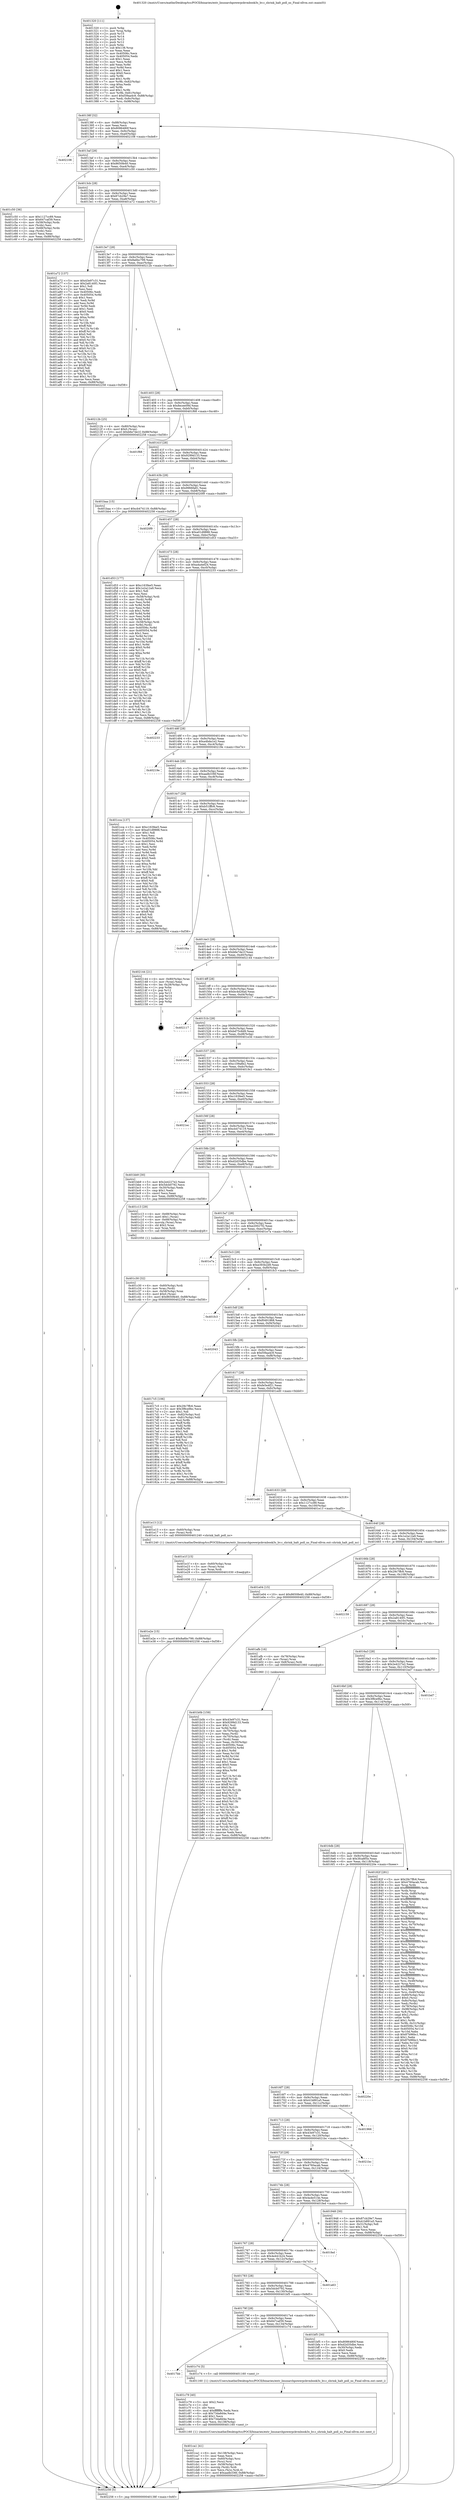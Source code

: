digraph "0x401320" {
  label = "0x401320 (/mnt/c/Users/mathe/Desktop/tcc/POCII/binaries/extr_linuxarchpowerpckvmbook3s_hv.c_shrink_halt_poll_ns_Final-ollvm.out::main(0))"
  labelloc = "t"
  node[shape=record]

  Entry [label="",width=0.3,height=0.3,shape=circle,fillcolor=black,style=filled]
  "0x40138f" [label="{
     0x40138f [32]\l
     | [instrs]\l
     &nbsp;&nbsp;0x40138f \<+6\>: mov -0x88(%rbp),%eax\l
     &nbsp;&nbsp;0x401395 \<+2\>: mov %eax,%ecx\l
     &nbsp;&nbsp;0x401397 \<+6\>: sub $0x8086480f,%ecx\l
     &nbsp;&nbsp;0x40139d \<+6\>: mov %eax,-0x9c(%rbp)\l
     &nbsp;&nbsp;0x4013a3 \<+6\>: mov %ecx,-0xa0(%rbp)\l
     &nbsp;&nbsp;0x4013a9 \<+6\>: je 0000000000402108 \<main+0xde8\>\l
  }"]
  "0x402108" [label="{
     0x402108\l
  }", style=dashed]
  "0x4013af" [label="{
     0x4013af [28]\l
     | [instrs]\l
     &nbsp;&nbsp;0x4013af \<+5\>: jmp 00000000004013b4 \<main+0x94\>\l
     &nbsp;&nbsp;0x4013b4 \<+6\>: mov -0x9c(%rbp),%eax\l
     &nbsp;&nbsp;0x4013ba \<+5\>: sub $0x8650fe40,%eax\l
     &nbsp;&nbsp;0x4013bf \<+6\>: mov %eax,-0xa4(%rbp)\l
     &nbsp;&nbsp;0x4013c5 \<+6\>: je 0000000000401c50 \<main+0x930\>\l
  }"]
  Exit [label="",width=0.3,height=0.3,shape=circle,fillcolor=black,style=filled,peripheries=2]
  "0x401c50" [label="{
     0x401c50 [36]\l
     | [instrs]\l
     &nbsp;&nbsp;0x401c50 \<+5\>: mov $0x1127cc89,%eax\l
     &nbsp;&nbsp;0x401c55 \<+5\>: mov $0x647caf39,%ecx\l
     &nbsp;&nbsp;0x401c5a \<+4\>: mov -0x58(%rbp),%rdx\l
     &nbsp;&nbsp;0x401c5e \<+2\>: mov (%rdx),%esi\l
     &nbsp;&nbsp;0x401c60 \<+4\>: mov -0x68(%rbp),%rdx\l
     &nbsp;&nbsp;0x401c64 \<+2\>: cmp (%rdx),%esi\l
     &nbsp;&nbsp;0x401c66 \<+3\>: cmovl %ecx,%eax\l
     &nbsp;&nbsp;0x401c69 \<+6\>: mov %eax,-0x88(%rbp)\l
     &nbsp;&nbsp;0x401c6f \<+5\>: jmp 0000000000402258 \<main+0xf38\>\l
  }"]
  "0x4013cb" [label="{
     0x4013cb [28]\l
     | [instrs]\l
     &nbsp;&nbsp;0x4013cb \<+5\>: jmp 00000000004013d0 \<main+0xb0\>\l
     &nbsp;&nbsp;0x4013d0 \<+6\>: mov -0x9c(%rbp),%eax\l
     &nbsp;&nbsp;0x4013d6 \<+5\>: sub $0x87cb29e7,%eax\l
     &nbsp;&nbsp;0x4013db \<+6\>: mov %eax,-0xa8(%rbp)\l
     &nbsp;&nbsp;0x4013e1 \<+6\>: je 0000000000401a72 \<main+0x752\>\l
  }"]
  "0x401e2e" [label="{
     0x401e2e [15]\l
     | [instrs]\l
     &nbsp;&nbsp;0x401e2e \<+10\>: movl $0x8a6bc799,-0x88(%rbp)\l
     &nbsp;&nbsp;0x401e38 \<+5\>: jmp 0000000000402258 \<main+0xf38\>\l
  }"]
  "0x401a72" [label="{
     0x401a72 [137]\l
     | [instrs]\l
     &nbsp;&nbsp;0x401a72 \<+5\>: mov $0x43e97c31,%eax\l
     &nbsp;&nbsp;0x401a77 \<+5\>: mov $0x2a8140f1,%ecx\l
     &nbsp;&nbsp;0x401a7c \<+2\>: mov $0x1,%dl\l
     &nbsp;&nbsp;0x401a7e \<+2\>: xor %esi,%esi\l
     &nbsp;&nbsp;0x401a80 \<+7\>: mov 0x40506c,%edi\l
     &nbsp;&nbsp;0x401a87 \<+8\>: mov 0x405054,%r8d\l
     &nbsp;&nbsp;0x401a8f \<+3\>: sub $0x1,%esi\l
     &nbsp;&nbsp;0x401a92 \<+3\>: mov %edi,%r9d\l
     &nbsp;&nbsp;0x401a95 \<+3\>: add %esi,%r9d\l
     &nbsp;&nbsp;0x401a98 \<+4\>: imul %r9d,%edi\l
     &nbsp;&nbsp;0x401a9c \<+3\>: and $0x1,%edi\l
     &nbsp;&nbsp;0x401a9f \<+3\>: cmp $0x0,%edi\l
     &nbsp;&nbsp;0x401aa2 \<+4\>: sete %r10b\l
     &nbsp;&nbsp;0x401aa6 \<+4\>: cmp $0xa,%r8d\l
     &nbsp;&nbsp;0x401aaa \<+4\>: setl %r11b\l
     &nbsp;&nbsp;0x401aae \<+3\>: mov %r10b,%bl\l
     &nbsp;&nbsp;0x401ab1 \<+3\>: xor $0xff,%bl\l
     &nbsp;&nbsp;0x401ab4 \<+3\>: mov %r11b,%r14b\l
     &nbsp;&nbsp;0x401ab7 \<+4\>: xor $0xff,%r14b\l
     &nbsp;&nbsp;0x401abb \<+3\>: xor $0x0,%dl\l
     &nbsp;&nbsp;0x401abe \<+3\>: mov %bl,%r15b\l
     &nbsp;&nbsp;0x401ac1 \<+4\>: and $0x0,%r15b\l
     &nbsp;&nbsp;0x401ac5 \<+3\>: and %dl,%r10b\l
     &nbsp;&nbsp;0x401ac8 \<+3\>: mov %r14b,%r12b\l
     &nbsp;&nbsp;0x401acb \<+4\>: and $0x0,%r12b\l
     &nbsp;&nbsp;0x401acf \<+3\>: and %dl,%r11b\l
     &nbsp;&nbsp;0x401ad2 \<+3\>: or %r10b,%r15b\l
     &nbsp;&nbsp;0x401ad5 \<+3\>: or %r11b,%r12b\l
     &nbsp;&nbsp;0x401ad8 \<+3\>: xor %r12b,%r15b\l
     &nbsp;&nbsp;0x401adb \<+3\>: or %r14b,%bl\l
     &nbsp;&nbsp;0x401ade \<+3\>: xor $0xff,%bl\l
     &nbsp;&nbsp;0x401ae1 \<+3\>: or $0x0,%dl\l
     &nbsp;&nbsp;0x401ae4 \<+2\>: and %dl,%bl\l
     &nbsp;&nbsp;0x401ae6 \<+3\>: or %bl,%r15b\l
     &nbsp;&nbsp;0x401ae9 \<+4\>: test $0x1,%r15b\l
     &nbsp;&nbsp;0x401aed \<+3\>: cmovne %ecx,%eax\l
     &nbsp;&nbsp;0x401af0 \<+6\>: mov %eax,-0x88(%rbp)\l
     &nbsp;&nbsp;0x401af6 \<+5\>: jmp 0000000000402258 \<main+0xf38\>\l
  }"]
  "0x4013e7" [label="{
     0x4013e7 [28]\l
     | [instrs]\l
     &nbsp;&nbsp;0x4013e7 \<+5\>: jmp 00000000004013ec \<main+0xcc\>\l
     &nbsp;&nbsp;0x4013ec \<+6\>: mov -0x9c(%rbp),%eax\l
     &nbsp;&nbsp;0x4013f2 \<+5\>: sub $0x8a6bc799,%eax\l
     &nbsp;&nbsp;0x4013f7 \<+6\>: mov %eax,-0xac(%rbp)\l
     &nbsp;&nbsp;0x4013fd \<+6\>: je 000000000040212b \<main+0xe0b\>\l
  }"]
  "0x401e1f" [label="{
     0x401e1f [15]\l
     | [instrs]\l
     &nbsp;&nbsp;0x401e1f \<+4\>: mov -0x60(%rbp),%rax\l
     &nbsp;&nbsp;0x401e23 \<+3\>: mov (%rax),%rax\l
     &nbsp;&nbsp;0x401e26 \<+3\>: mov %rax,%rdi\l
     &nbsp;&nbsp;0x401e29 \<+5\>: call 0000000000401030 \<free@plt\>\l
     | [calls]\l
     &nbsp;&nbsp;0x401030 \{1\} (unknown)\l
  }"]
  "0x40212b" [label="{
     0x40212b [25]\l
     | [instrs]\l
     &nbsp;&nbsp;0x40212b \<+4\>: mov -0x80(%rbp),%rax\l
     &nbsp;&nbsp;0x40212f \<+6\>: movl $0x0,(%rax)\l
     &nbsp;&nbsp;0x402135 \<+10\>: movl $0xb6e7de1f,-0x88(%rbp)\l
     &nbsp;&nbsp;0x40213f \<+5\>: jmp 0000000000402258 \<main+0xf38\>\l
  }"]
  "0x401403" [label="{
     0x401403 [28]\l
     | [instrs]\l
     &nbsp;&nbsp;0x401403 \<+5\>: jmp 0000000000401408 \<main+0xe8\>\l
     &nbsp;&nbsp;0x401408 \<+6\>: mov -0x9c(%rbp),%eax\l
     &nbsp;&nbsp;0x40140e \<+5\>: sub $0x8ecee09d,%eax\l
     &nbsp;&nbsp;0x401413 \<+6\>: mov %eax,-0xb0(%rbp)\l
     &nbsp;&nbsp;0x401419 \<+6\>: je 0000000000401f68 \<main+0xc48\>\l
  }"]
  "0x401ca1" [label="{
     0x401ca1 [41]\l
     | [instrs]\l
     &nbsp;&nbsp;0x401ca1 \<+6\>: mov -0x138(%rbp),%ecx\l
     &nbsp;&nbsp;0x401ca7 \<+3\>: imul %eax,%ecx\l
     &nbsp;&nbsp;0x401caa \<+4\>: mov -0x60(%rbp),%rsi\l
     &nbsp;&nbsp;0x401cae \<+3\>: mov (%rsi),%rsi\l
     &nbsp;&nbsp;0x401cb1 \<+4\>: mov -0x58(%rbp),%rdi\l
     &nbsp;&nbsp;0x401cb5 \<+3\>: movslq (%rdi),%rdi\l
     &nbsp;&nbsp;0x401cb8 \<+3\>: mov %ecx,(%rsi,%rdi,4)\l
     &nbsp;&nbsp;0x401cbb \<+10\>: movl $0xaadb336f,-0x88(%rbp)\l
     &nbsp;&nbsp;0x401cc5 \<+5\>: jmp 0000000000402258 \<main+0xf38\>\l
  }"]
  "0x401f68" [label="{
     0x401f68\l
  }", style=dashed]
  "0x40141f" [label="{
     0x40141f [28]\l
     | [instrs]\l
     &nbsp;&nbsp;0x40141f \<+5\>: jmp 0000000000401424 \<main+0x104\>\l
     &nbsp;&nbsp;0x401424 \<+6\>: mov -0x9c(%rbp),%eax\l
     &nbsp;&nbsp;0x40142a \<+5\>: sub $0x9299d133,%eax\l
     &nbsp;&nbsp;0x40142f \<+6\>: mov %eax,-0xb4(%rbp)\l
     &nbsp;&nbsp;0x401435 \<+6\>: je 0000000000401baa \<main+0x88a\>\l
  }"]
  "0x401c79" [label="{
     0x401c79 [40]\l
     | [instrs]\l
     &nbsp;&nbsp;0x401c79 \<+5\>: mov $0x2,%ecx\l
     &nbsp;&nbsp;0x401c7e \<+1\>: cltd\l
     &nbsp;&nbsp;0x401c7f \<+2\>: idiv %ecx\l
     &nbsp;&nbsp;0x401c81 \<+6\>: imul $0xfffffffe,%edx,%ecx\l
     &nbsp;&nbsp;0x401c87 \<+6\>: sub $0x73da8d4e,%ecx\l
     &nbsp;&nbsp;0x401c8d \<+3\>: add $0x1,%ecx\l
     &nbsp;&nbsp;0x401c90 \<+6\>: add $0x73da8d4e,%ecx\l
     &nbsp;&nbsp;0x401c96 \<+6\>: mov %ecx,-0x138(%rbp)\l
     &nbsp;&nbsp;0x401c9c \<+5\>: call 0000000000401160 \<next_i\>\l
     | [calls]\l
     &nbsp;&nbsp;0x401160 \{1\} (/mnt/c/Users/mathe/Desktop/tcc/POCII/binaries/extr_linuxarchpowerpckvmbook3s_hv.c_shrink_halt_poll_ns_Final-ollvm.out::next_i)\l
  }"]
  "0x401baa" [label="{
     0x401baa [15]\l
     | [instrs]\l
     &nbsp;&nbsp;0x401baa \<+10\>: movl $0xcb474119,-0x88(%rbp)\l
     &nbsp;&nbsp;0x401bb4 \<+5\>: jmp 0000000000402258 \<main+0xf38\>\l
  }"]
  "0x40143b" [label="{
     0x40143b [28]\l
     | [instrs]\l
     &nbsp;&nbsp;0x40143b \<+5\>: jmp 0000000000401440 \<main+0x120\>\l
     &nbsp;&nbsp;0x401440 \<+6\>: mov -0x9c(%rbp),%eax\l
     &nbsp;&nbsp;0x401446 \<+5\>: sub $0x9966fa81,%eax\l
     &nbsp;&nbsp;0x40144b \<+6\>: mov %eax,-0xb8(%rbp)\l
     &nbsp;&nbsp;0x401451 \<+6\>: je 00000000004020f9 \<main+0xdd9\>\l
  }"]
  "0x4017bb" [label="{
     0x4017bb\l
  }", style=dashed]
  "0x4020f9" [label="{
     0x4020f9\l
  }", style=dashed]
  "0x401457" [label="{
     0x401457 [28]\l
     | [instrs]\l
     &nbsp;&nbsp;0x401457 \<+5\>: jmp 000000000040145c \<main+0x13c\>\l
     &nbsp;&nbsp;0x40145c \<+6\>: mov -0x9c(%rbp),%eax\l
     &nbsp;&nbsp;0x401462 \<+5\>: sub $0xa01d9888,%eax\l
     &nbsp;&nbsp;0x401467 \<+6\>: mov %eax,-0xbc(%rbp)\l
     &nbsp;&nbsp;0x40146d \<+6\>: je 0000000000401d53 \<main+0xa33\>\l
  }"]
  "0x401c74" [label="{
     0x401c74 [5]\l
     | [instrs]\l
     &nbsp;&nbsp;0x401c74 \<+5\>: call 0000000000401160 \<next_i\>\l
     | [calls]\l
     &nbsp;&nbsp;0x401160 \{1\} (/mnt/c/Users/mathe/Desktop/tcc/POCII/binaries/extr_linuxarchpowerpckvmbook3s_hv.c_shrink_halt_poll_ns_Final-ollvm.out::next_i)\l
  }"]
  "0x401d53" [label="{
     0x401d53 [177]\l
     | [instrs]\l
     &nbsp;&nbsp;0x401d53 \<+5\>: mov $0xc163fee5,%eax\l
     &nbsp;&nbsp;0x401d58 \<+5\>: mov $0x1e2a12a9,%ecx\l
     &nbsp;&nbsp;0x401d5d \<+2\>: mov $0x1,%dl\l
     &nbsp;&nbsp;0x401d5f \<+2\>: xor %esi,%esi\l
     &nbsp;&nbsp;0x401d61 \<+4\>: mov -0x58(%rbp),%rdi\l
     &nbsp;&nbsp;0x401d65 \<+3\>: mov (%rdi),%r8d\l
     &nbsp;&nbsp;0x401d68 \<+3\>: mov %esi,%r9d\l
     &nbsp;&nbsp;0x401d6b \<+3\>: sub %r8d,%r9d\l
     &nbsp;&nbsp;0x401d6e \<+3\>: mov %esi,%r8d\l
     &nbsp;&nbsp;0x401d71 \<+4\>: sub $0x1,%r8d\l
     &nbsp;&nbsp;0x401d75 \<+3\>: add %r8d,%r9d\l
     &nbsp;&nbsp;0x401d78 \<+3\>: mov %esi,%r8d\l
     &nbsp;&nbsp;0x401d7b \<+3\>: sub %r9d,%r8d\l
     &nbsp;&nbsp;0x401d7e \<+4\>: mov -0x58(%rbp),%rdi\l
     &nbsp;&nbsp;0x401d82 \<+3\>: mov %r8d,(%rdi)\l
     &nbsp;&nbsp;0x401d85 \<+8\>: mov 0x40506c,%r8d\l
     &nbsp;&nbsp;0x401d8d \<+8\>: mov 0x405054,%r9d\l
     &nbsp;&nbsp;0x401d95 \<+3\>: sub $0x1,%esi\l
     &nbsp;&nbsp;0x401d98 \<+3\>: mov %r8d,%r10d\l
     &nbsp;&nbsp;0x401d9b \<+3\>: add %esi,%r10d\l
     &nbsp;&nbsp;0x401d9e \<+4\>: imul %r10d,%r8d\l
     &nbsp;&nbsp;0x401da2 \<+4\>: and $0x1,%r8d\l
     &nbsp;&nbsp;0x401da6 \<+4\>: cmp $0x0,%r8d\l
     &nbsp;&nbsp;0x401daa \<+4\>: sete %r11b\l
     &nbsp;&nbsp;0x401dae \<+4\>: cmp $0xa,%r9d\l
     &nbsp;&nbsp;0x401db2 \<+3\>: setl %bl\l
     &nbsp;&nbsp;0x401db5 \<+3\>: mov %r11b,%r14b\l
     &nbsp;&nbsp;0x401db8 \<+4\>: xor $0xff,%r14b\l
     &nbsp;&nbsp;0x401dbc \<+3\>: mov %bl,%r15b\l
     &nbsp;&nbsp;0x401dbf \<+4\>: xor $0xff,%r15b\l
     &nbsp;&nbsp;0x401dc3 \<+3\>: xor $0x0,%dl\l
     &nbsp;&nbsp;0x401dc6 \<+3\>: mov %r14b,%r12b\l
     &nbsp;&nbsp;0x401dc9 \<+4\>: and $0x0,%r12b\l
     &nbsp;&nbsp;0x401dcd \<+3\>: and %dl,%r11b\l
     &nbsp;&nbsp;0x401dd0 \<+3\>: mov %r15b,%r13b\l
     &nbsp;&nbsp;0x401dd3 \<+4\>: and $0x0,%r13b\l
     &nbsp;&nbsp;0x401dd7 \<+2\>: and %dl,%bl\l
     &nbsp;&nbsp;0x401dd9 \<+3\>: or %r11b,%r12b\l
     &nbsp;&nbsp;0x401ddc \<+3\>: or %bl,%r13b\l
     &nbsp;&nbsp;0x401ddf \<+3\>: xor %r13b,%r12b\l
     &nbsp;&nbsp;0x401de2 \<+3\>: or %r15b,%r14b\l
     &nbsp;&nbsp;0x401de5 \<+4\>: xor $0xff,%r14b\l
     &nbsp;&nbsp;0x401de9 \<+3\>: or $0x0,%dl\l
     &nbsp;&nbsp;0x401dec \<+3\>: and %dl,%r14b\l
     &nbsp;&nbsp;0x401def \<+3\>: or %r14b,%r12b\l
     &nbsp;&nbsp;0x401df2 \<+4\>: test $0x1,%r12b\l
     &nbsp;&nbsp;0x401df6 \<+3\>: cmovne %ecx,%eax\l
     &nbsp;&nbsp;0x401df9 \<+6\>: mov %eax,-0x88(%rbp)\l
     &nbsp;&nbsp;0x401dff \<+5\>: jmp 0000000000402258 \<main+0xf38\>\l
  }"]
  "0x401473" [label="{
     0x401473 [28]\l
     | [instrs]\l
     &nbsp;&nbsp;0x401473 \<+5\>: jmp 0000000000401478 \<main+0x158\>\l
     &nbsp;&nbsp;0x401478 \<+6\>: mov -0x9c(%rbp),%eax\l
     &nbsp;&nbsp;0x40147e \<+5\>: sub $0xa4a4ef24,%eax\l
     &nbsp;&nbsp;0x401483 \<+6\>: mov %eax,-0xc0(%rbp)\l
     &nbsp;&nbsp;0x401489 \<+6\>: je 0000000000402233 \<main+0xf13\>\l
  }"]
  "0x401c30" [label="{
     0x401c30 [32]\l
     | [instrs]\l
     &nbsp;&nbsp;0x401c30 \<+4\>: mov -0x60(%rbp),%rdi\l
     &nbsp;&nbsp;0x401c34 \<+3\>: mov %rax,(%rdi)\l
     &nbsp;&nbsp;0x401c37 \<+4\>: mov -0x58(%rbp),%rax\l
     &nbsp;&nbsp;0x401c3b \<+6\>: movl $0x0,(%rax)\l
     &nbsp;&nbsp;0x401c41 \<+10\>: movl $0x8650fe40,-0x88(%rbp)\l
     &nbsp;&nbsp;0x401c4b \<+5\>: jmp 0000000000402258 \<main+0xf38\>\l
  }"]
  "0x402233" [label="{
     0x402233\l
  }", style=dashed]
  "0x40148f" [label="{
     0x40148f [28]\l
     | [instrs]\l
     &nbsp;&nbsp;0x40148f \<+5\>: jmp 0000000000401494 \<main+0x174\>\l
     &nbsp;&nbsp;0x401494 \<+6\>: mov -0x9c(%rbp),%eax\l
     &nbsp;&nbsp;0x40149a \<+5\>: sub $0xa4bda1e2,%eax\l
     &nbsp;&nbsp;0x40149f \<+6\>: mov %eax,-0xc4(%rbp)\l
     &nbsp;&nbsp;0x4014a5 \<+6\>: je 000000000040219e \<main+0xe7e\>\l
  }"]
  "0x40179f" [label="{
     0x40179f [28]\l
     | [instrs]\l
     &nbsp;&nbsp;0x40179f \<+5\>: jmp 00000000004017a4 \<main+0x484\>\l
     &nbsp;&nbsp;0x4017a4 \<+6\>: mov -0x9c(%rbp),%eax\l
     &nbsp;&nbsp;0x4017aa \<+5\>: sub $0x647caf39,%eax\l
     &nbsp;&nbsp;0x4017af \<+6\>: mov %eax,-0x134(%rbp)\l
     &nbsp;&nbsp;0x4017b5 \<+6\>: je 0000000000401c74 \<main+0x954\>\l
  }"]
  "0x40219e" [label="{
     0x40219e\l
  }", style=dashed]
  "0x4014ab" [label="{
     0x4014ab [28]\l
     | [instrs]\l
     &nbsp;&nbsp;0x4014ab \<+5\>: jmp 00000000004014b0 \<main+0x190\>\l
     &nbsp;&nbsp;0x4014b0 \<+6\>: mov -0x9c(%rbp),%eax\l
     &nbsp;&nbsp;0x4014b6 \<+5\>: sub $0xaadb336f,%eax\l
     &nbsp;&nbsp;0x4014bb \<+6\>: mov %eax,-0xc8(%rbp)\l
     &nbsp;&nbsp;0x4014c1 \<+6\>: je 0000000000401cca \<main+0x9aa\>\l
  }"]
  "0x401bf5" [label="{
     0x401bf5 [30]\l
     | [instrs]\l
     &nbsp;&nbsp;0x401bf5 \<+5\>: mov $0x8086480f,%eax\l
     &nbsp;&nbsp;0x401bfa \<+5\>: mov $0xd2d35dbe,%ecx\l
     &nbsp;&nbsp;0x401bff \<+3\>: mov -0x30(%rbp),%edx\l
     &nbsp;&nbsp;0x401c02 \<+3\>: cmp $0x0,%edx\l
     &nbsp;&nbsp;0x401c05 \<+3\>: cmove %ecx,%eax\l
     &nbsp;&nbsp;0x401c08 \<+6\>: mov %eax,-0x88(%rbp)\l
     &nbsp;&nbsp;0x401c0e \<+5\>: jmp 0000000000402258 \<main+0xf38\>\l
  }"]
  "0x401cca" [label="{
     0x401cca [137]\l
     | [instrs]\l
     &nbsp;&nbsp;0x401cca \<+5\>: mov $0xc163fee5,%eax\l
     &nbsp;&nbsp;0x401ccf \<+5\>: mov $0xa01d9888,%ecx\l
     &nbsp;&nbsp;0x401cd4 \<+2\>: mov $0x1,%dl\l
     &nbsp;&nbsp;0x401cd6 \<+2\>: xor %esi,%esi\l
     &nbsp;&nbsp;0x401cd8 \<+7\>: mov 0x40506c,%edi\l
     &nbsp;&nbsp;0x401cdf \<+8\>: mov 0x405054,%r8d\l
     &nbsp;&nbsp;0x401ce7 \<+3\>: sub $0x1,%esi\l
     &nbsp;&nbsp;0x401cea \<+3\>: mov %edi,%r9d\l
     &nbsp;&nbsp;0x401ced \<+3\>: add %esi,%r9d\l
     &nbsp;&nbsp;0x401cf0 \<+4\>: imul %r9d,%edi\l
     &nbsp;&nbsp;0x401cf4 \<+3\>: and $0x1,%edi\l
     &nbsp;&nbsp;0x401cf7 \<+3\>: cmp $0x0,%edi\l
     &nbsp;&nbsp;0x401cfa \<+4\>: sete %r10b\l
     &nbsp;&nbsp;0x401cfe \<+4\>: cmp $0xa,%r8d\l
     &nbsp;&nbsp;0x401d02 \<+4\>: setl %r11b\l
     &nbsp;&nbsp;0x401d06 \<+3\>: mov %r10b,%bl\l
     &nbsp;&nbsp;0x401d09 \<+3\>: xor $0xff,%bl\l
     &nbsp;&nbsp;0x401d0c \<+3\>: mov %r11b,%r14b\l
     &nbsp;&nbsp;0x401d0f \<+4\>: xor $0xff,%r14b\l
     &nbsp;&nbsp;0x401d13 \<+3\>: xor $0x0,%dl\l
     &nbsp;&nbsp;0x401d16 \<+3\>: mov %bl,%r15b\l
     &nbsp;&nbsp;0x401d19 \<+4\>: and $0x0,%r15b\l
     &nbsp;&nbsp;0x401d1d \<+3\>: and %dl,%r10b\l
     &nbsp;&nbsp;0x401d20 \<+3\>: mov %r14b,%r12b\l
     &nbsp;&nbsp;0x401d23 \<+4\>: and $0x0,%r12b\l
     &nbsp;&nbsp;0x401d27 \<+3\>: and %dl,%r11b\l
     &nbsp;&nbsp;0x401d2a \<+3\>: or %r10b,%r15b\l
     &nbsp;&nbsp;0x401d2d \<+3\>: or %r11b,%r12b\l
     &nbsp;&nbsp;0x401d30 \<+3\>: xor %r12b,%r15b\l
     &nbsp;&nbsp;0x401d33 \<+3\>: or %r14b,%bl\l
     &nbsp;&nbsp;0x401d36 \<+3\>: xor $0xff,%bl\l
     &nbsp;&nbsp;0x401d39 \<+3\>: or $0x0,%dl\l
     &nbsp;&nbsp;0x401d3c \<+2\>: and %dl,%bl\l
     &nbsp;&nbsp;0x401d3e \<+3\>: or %bl,%r15b\l
     &nbsp;&nbsp;0x401d41 \<+4\>: test $0x1,%r15b\l
     &nbsp;&nbsp;0x401d45 \<+3\>: cmovne %ecx,%eax\l
     &nbsp;&nbsp;0x401d48 \<+6\>: mov %eax,-0x88(%rbp)\l
     &nbsp;&nbsp;0x401d4e \<+5\>: jmp 0000000000402258 \<main+0xf38\>\l
  }"]
  "0x4014c7" [label="{
     0x4014c7 [28]\l
     | [instrs]\l
     &nbsp;&nbsp;0x4014c7 \<+5\>: jmp 00000000004014cc \<main+0x1ac\>\l
     &nbsp;&nbsp;0x4014cc \<+6\>: mov -0x9c(%rbp),%eax\l
     &nbsp;&nbsp;0x4014d2 \<+5\>: sub $0xb51fffc6,%eax\l
     &nbsp;&nbsp;0x4014d7 \<+6\>: mov %eax,-0xcc(%rbp)\l
     &nbsp;&nbsp;0x4014dd \<+6\>: je 0000000000401f4a \<main+0xc2a\>\l
  }"]
  "0x401783" [label="{
     0x401783 [28]\l
     | [instrs]\l
     &nbsp;&nbsp;0x401783 \<+5\>: jmp 0000000000401788 \<main+0x468\>\l
     &nbsp;&nbsp;0x401788 \<+6\>: mov -0x9c(%rbp),%eax\l
     &nbsp;&nbsp;0x40178e \<+5\>: sub $0x5dcb0792,%eax\l
     &nbsp;&nbsp;0x401793 \<+6\>: mov %eax,-0x130(%rbp)\l
     &nbsp;&nbsp;0x401799 \<+6\>: je 0000000000401bf5 \<main+0x8d5\>\l
  }"]
  "0x401f4a" [label="{
     0x401f4a\l
  }", style=dashed]
  "0x4014e3" [label="{
     0x4014e3 [28]\l
     | [instrs]\l
     &nbsp;&nbsp;0x4014e3 \<+5\>: jmp 00000000004014e8 \<main+0x1c8\>\l
     &nbsp;&nbsp;0x4014e8 \<+6\>: mov -0x9c(%rbp),%eax\l
     &nbsp;&nbsp;0x4014ee \<+5\>: sub $0xb6e7de1f,%eax\l
     &nbsp;&nbsp;0x4014f3 \<+6\>: mov %eax,-0xd0(%rbp)\l
     &nbsp;&nbsp;0x4014f9 \<+6\>: je 0000000000402144 \<main+0xe24\>\l
  }"]
  "0x401a63" [label="{
     0x401a63\l
  }", style=dashed]
  "0x402144" [label="{
     0x402144 [21]\l
     | [instrs]\l
     &nbsp;&nbsp;0x402144 \<+4\>: mov -0x80(%rbp),%rax\l
     &nbsp;&nbsp;0x402148 \<+2\>: mov (%rax),%eax\l
     &nbsp;&nbsp;0x40214a \<+4\>: lea -0x28(%rbp),%rsp\l
     &nbsp;&nbsp;0x40214e \<+1\>: pop %rbx\l
     &nbsp;&nbsp;0x40214f \<+2\>: pop %r12\l
     &nbsp;&nbsp;0x402151 \<+2\>: pop %r13\l
     &nbsp;&nbsp;0x402153 \<+2\>: pop %r14\l
     &nbsp;&nbsp;0x402155 \<+2\>: pop %r15\l
     &nbsp;&nbsp;0x402157 \<+1\>: pop %rbp\l
     &nbsp;&nbsp;0x402158 \<+1\>: ret\l
  }"]
  "0x4014ff" [label="{
     0x4014ff [28]\l
     | [instrs]\l
     &nbsp;&nbsp;0x4014ff \<+5\>: jmp 0000000000401504 \<main+0x1e4\>\l
     &nbsp;&nbsp;0x401504 \<+6\>: mov -0x9c(%rbp),%eax\l
     &nbsp;&nbsp;0x40150a \<+5\>: sub $0xbc4d26ad,%eax\l
     &nbsp;&nbsp;0x40150f \<+6\>: mov %eax,-0xd4(%rbp)\l
     &nbsp;&nbsp;0x401515 \<+6\>: je 0000000000402117 \<main+0xdf7\>\l
  }"]
  "0x401767" [label="{
     0x401767 [28]\l
     | [instrs]\l
     &nbsp;&nbsp;0x401767 \<+5\>: jmp 000000000040176c \<main+0x44c\>\l
     &nbsp;&nbsp;0x40176c \<+6\>: mov -0x9c(%rbp),%eax\l
     &nbsp;&nbsp;0x401772 \<+5\>: sub $0x4e441b24,%eax\l
     &nbsp;&nbsp;0x401777 \<+6\>: mov %eax,-0x12c(%rbp)\l
     &nbsp;&nbsp;0x40177d \<+6\>: je 0000000000401a63 \<main+0x743\>\l
  }"]
  "0x402117" [label="{
     0x402117\l
  }", style=dashed]
  "0x40151b" [label="{
     0x40151b [28]\l
     | [instrs]\l
     &nbsp;&nbsp;0x40151b \<+5\>: jmp 0000000000401520 \<main+0x200\>\l
     &nbsp;&nbsp;0x401520 \<+6\>: mov -0x9c(%rbp),%eax\l
     &nbsp;&nbsp;0x401526 \<+5\>: sub $0xbd75c6d9,%eax\l
     &nbsp;&nbsp;0x40152b \<+6\>: mov %eax,-0xd8(%rbp)\l
     &nbsp;&nbsp;0x401531 \<+6\>: je 0000000000401e3d \<main+0xb1d\>\l
  }"]
  "0x401fed" [label="{
     0x401fed\l
  }", style=dashed]
  "0x401e3d" [label="{
     0x401e3d\l
  }", style=dashed]
  "0x401537" [label="{
     0x401537 [28]\l
     | [instrs]\l
     &nbsp;&nbsp;0x401537 \<+5\>: jmp 000000000040153c \<main+0x21c\>\l
     &nbsp;&nbsp;0x40153c \<+6\>: mov -0x9c(%rbp),%eax\l
     &nbsp;&nbsp;0x401542 \<+5\>: sub $0xc109a8e2,%eax\l
     &nbsp;&nbsp;0x401547 \<+6\>: mov %eax,-0xdc(%rbp)\l
     &nbsp;&nbsp;0x40154d \<+6\>: je 00000000004019c1 \<main+0x6a1\>\l
  }"]
  "0x401b0b" [label="{
     0x401b0b [159]\l
     | [instrs]\l
     &nbsp;&nbsp;0x401b0b \<+5\>: mov $0x43e97c31,%ecx\l
     &nbsp;&nbsp;0x401b10 \<+5\>: mov $0x9299d133,%edx\l
     &nbsp;&nbsp;0x401b15 \<+3\>: mov $0x1,%sil\l
     &nbsp;&nbsp;0x401b18 \<+3\>: xor %r8d,%r8d\l
     &nbsp;&nbsp;0x401b1b \<+4\>: mov -0x70(%rbp),%rdi\l
     &nbsp;&nbsp;0x401b1f \<+2\>: mov %eax,(%rdi)\l
     &nbsp;&nbsp;0x401b21 \<+4\>: mov -0x70(%rbp),%rdi\l
     &nbsp;&nbsp;0x401b25 \<+2\>: mov (%rdi),%eax\l
     &nbsp;&nbsp;0x401b27 \<+3\>: mov %eax,-0x30(%rbp)\l
     &nbsp;&nbsp;0x401b2a \<+7\>: mov 0x40506c,%eax\l
     &nbsp;&nbsp;0x401b31 \<+8\>: mov 0x405054,%r9d\l
     &nbsp;&nbsp;0x401b39 \<+4\>: sub $0x1,%r8d\l
     &nbsp;&nbsp;0x401b3d \<+3\>: mov %eax,%r10d\l
     &nbsp;&nbsp;0x401b40 \<+3\>: add %r8d,%r10d\l
     &nbsp;&nbsp;0x401b43 \<+4\>: imul %r10d,%eax\l
     &nbsp;&nbsp;0x401b47 \<+3\>: and $0x1,%eax\l
     &nbsp;&nbsp;0x401b4a \<+3\>: cmp $0x0,%eax\l
     &nbsp;&nbsp;0x401b4d \<+4\>: sete %r11b\l
     &nbsp;&nbsp;0x401b51 \<+4\>: cmp $0xa,%r9d\l
     &nbsp;&nbsp;0x401b55 \<+3\>: setl %bl\l
     &nbsp;&nbsp;0x401b58 \<+3\>: mov %r11b,%r14b\l
     &nbsp;&nbsp;0x401b5b \<+4\>: xor $0xff,%r14b\l
     &nbsp;&nbsp;0x401b5f \<+3\>: mov %bl,%r15b\l
     &nbsp;&nbsp;0x401b62 \<+4\>: xor $0xff,%r15b\l
     &nbsp;&nbsp;0x401b66 \<+4\>: xor $0x0,%sil\l
     &nbsp;&nbsp;0x401b6a \<+3\>: mov %r14b,%r12b\l
     &nbsp;&nbsp;0x401b6d \<+4\>: and $0x0,%r12b\l
     &nbsp;&nbsp;0x401b71 \<+3\>: and %sil,%r11b\l
     &nbsp;&nbsp;0x401b74 \<+3\>: mov %r15b,%r13b\l
     &nbsp;&nbsp;0x401b77 \<+4\>: and $0x0,%r13b\l
     &nbsp;&nbsp;0x401b7b \<+3\>: and %sil,%bl\l
     &nbsp;&nbsp;0x401b7e \<+3\>: or %r11b,%r12b\l
     &nbsp;&nbsp;0x401b81 \<+3\>: or %bl,%r13b\l
     &nbsp;&nbsp;0x401b84 \<+3\>: xor %r13b,%r12b\l
     &nbsp;&nbsp;0x401b87 \<+3\>: or %r15b,%r14b\l
     &nbsp;&nbsp;0x401b8a \<+4\>: xor $0xff,%r14b\l
     &nbsp;&nbsp;0x401b8e \<+4\>: or $0x0,%sil\l
     &nbsp;&nbsp;0x401b92 \<+3\>: and %sil,%r14b\l
     &nbsp;&nbsp;0x401b95 \<+3\>: or %r14b,%r12b\l
     &nbsp;&nbsp;0x401b98 \<+4\>: test $0x1,%r12b\l
     &nbsp;&nbsp;0x401b9c \<+3\>: cmovne %edx,%ecx\l
     &nbsp;&nbsp;0x401b9f \<+6\>: mov %ecx,-0x88(%rbp)\l
     &nbsp;&nbsp;0x401ba5 \<+5\>: jmp 0000000000402258 \<main+0xf38\>\l
  }"]
  "0x4019c1" [label="{
     0x4019c1\l
  }", style=dashed]
  "0x401553" [label="{
     0x401553 [28]\l
     | [instrs]\l
     &nbsp;&nbsp;0x401553 \<+5\>: jmp 0000000000401558 \<main+0x238\>\l
     &nbsp;&nbsp;0x401558 \<+6\>: mov -0x9c(%rbp),%eax\l
     &nbsp;&nbsp;0x40155e \<+5\>: sub $0xc163fee5,%eax\l
     &nbsp;&nbsp;0x401563 \<+6\>: mov %eax,-0xe0(%rbp)\l
     &nbsp;&nbsp;0x401569 \<+6\>: je 00000000004021ec \<main+0xecc\>\l
  }"]
  "0x40174b" [label="{
     0x40174b [28]\l
     | [instrs]\l
     &nbsp;&nbsp;0x40174b \<+5\>: jmp 0000000000401750 \<main+0x430\>\l
     &nbsp;&nbsp;0x401750 \<+6\>: mov -0x9c(%rbp),%eax\l
     &nbsp;&nbsp;0x401756 \<+5\>: sub $0x4a4e514e,%eax\l
     &nbsp;&nbsp;0x40175b \<+6\>: mov %eax,-0x128(%rbp)\l
     &nbsp;&nbsp;0x401761 \<+6\>: je 0000000000401fed \<main+0xccd\>\l
  }"]
  "0x4021ec" [label="{
     0x4021ec\l
  }", style=dashed]
  "0x40156f" [label="{
     0x40156f [28]\l
     | [instrs]\l
     &nbsp;&nbsp;0x40156f \<+5\>: jmp 0000000000401574 \<main+0x254\>\l
     &nbsp;&nbsp;0x401574 \<+6\>: mov -0x9c(%rbp),%eax\l
     &nbsp;&nbsp;0x40157a \<+5\>: sub $0xcb474119,%eax\l
     &nbsp;&nbsp;0x40157f \<+6\>: mov %eax,-0xe4(%rbp)\l
     &nbsp;&nbsp;0x401585 \<+6\>: je 0000000000401bb9 \<main+0x899\>\l
  }"]
  "0x401948" [label="{
     0x401948 [30]\l
     | [instrs]\l
     &nbsp;&nbsp;0x401948 \<+5\>: mov $0x87cb29e7,%eax\l
     &nbsp;&nbsp;0x40194d \<+5\>: mov $0x41b891a5,%ecx\l
     &nbsp;&nbsp;0x401952 \<+3\>: mov -0x31(%rbp),%dl\l
     &nbsp;&nbsp;0x401955 \<+3\>: test $0x1,%dl\l
     &nbsp;&nbsp;0x401958 \<+3\>: cmovne %ecx,%eax\l
     &nbsp;&nbsp;0x40195b \<+6\>: mov %eax,-0x88(%rbp)\l
     &nbsp;&nbsp;0x401961 \<+5\>: jmp 0000000000402258 \<main+0xf38\>\l
  }"]
  "0x401bb9" [label="{
     0x401bb9 [30]\l
     | [instrs]\l
     &nbsp;&nbsp;0x401bb9 \<+5\>: mov $0x2e4227e2,%eax\l
     &nbsp;&nbsp;0x401bbe \<+5\>: mov $0x5dcb0792,%ecx\l
     &nbsp;&nbsp;0x401bc3 \<+3\>: mov -0x30(%rbp),%edx\l
     &nbsp;&nbsp;0x401bc6 \<+3\>: cmp $0x1,%edx\l
     &nbsp;&nbsp;0x401bc9 \<+3\>: cmovl %ecx,%eax\l
     &nbsp;&nbsp;0x401bcc \<+6\>: mov %eax,-0x88(%rbp)\l
     &nbsp;&nbsp;0x401bd2 \<+5\>: jmp 0000000000402258 \<main+0xf38\>\l
  }"]
  "0x40158b" [label="{
     0x40158b [28]\l
     | [instrs]\l
     &nbsp;&nbsp;0x40158b \<+5\>: jmp 0000000000401590 \<main+0x270\>\l
     &nbsp;&nbsp;0x401590 \<+6\>: mov -0x9c(%rbp),%eax\l
     &nbsp;&nbsp;0x401596 \<+5\>: sub $0xd2d35dbe,%eax\l
     &nbsp;&nbsp;0x40159b \<+6\>: mov %eax,-0xe8(%rbp)\l
     &nbsp;&nbsp;0x4015a1 \<+6\>: je 0000000000401c13 \<main+0x8f3\>\l
  }"]
  "0x40172f" [label="{
     0x40172f [28]\l
     | [instrs]\l
     &nbsp;&nbsp;0x40172f \<+5\>: jmp 0000000000401734 \<main+0x414\>\l
     &nbsp;&nbsp;0x401734 \<+6\>: mov -0x9c(%rbp),%eax\l
     &nbsp;&nbsp;0x40173a \<+5\>: sub $0x4760acab,%eax\l
     &nbsp;&nbsp;0x40173f \<+6\>: mov %eax,-0x124(%rbp)\l
     &nbsp;&nbsp;0x401745 \<+6\>: je 0000000000401948 \<main+0x628\>\l
  }"]
  "0x401c13" [label="{
     0x401c13 [29]\l
     | [instrs]\l
     &nbsp;&nbsp;0x401c13 \<+4\>: mov -0x68(%rbp),%rax\l
     &nbsp;&nbsp;0x401c17 \<+6\>: movl $0x1,(%rax)\l
     &nbsp;&nbsp;0x401c1d \<+4\>: mov -0x68(%rbp),%rax\l
     &nbsp;&nbsp;0x401c21 \<+3\>: movslq (%rax),%rax\l
     &nbsp;&nbsp;0x401c24 \<+4\>: shl $0x2,%rax\l
     &nbsp;&nbsp;0x401c28 \<+3\>: mov %rax,%rdi\l
     &nbsp;&nbsp;0x401c2b \<+5\>: call 0000000000401050 \<malloc@plt\>\l
     | [calls]\l
     &nbsp;&nbsp;0x401050 \{1\} (unknown)\l
  }"]
  "0x4015a7" [label="{
     0x4015a7 [28]\l
     | [instrs]\l
     &nbsp;&nbsp;0x4015a7 \<+5\>: jmp 00000000004015ac \<main+0x28c\>\l
     &nbsp;&nbsp;0x4015ac \<+6\>: mov -0x9c(%rbp),%eax\l
     &nbsp;&nbsp;0x4015b2 \<+5\>: sub $0xe20027f2,%eax\l
     &nbsp;&nbsp;0x4015b7 \<+6\>: mov %eax,-0xec(%rbp)\l
     &nbsp;&nbsp;0x4015bd \<+6\>: je 0000000000401e7a \<main+0xb5a\>\l
  }"]
  "0x4021bc" [label="{
     0x4021bc\l
  }", style=dashed]
  "0x401e7a" [label="{
     0x401e7a\l
  }", style=dashed]
  "0x4015c3" [label="{
     0x4015c3 [28]\l
     | [instrs]\l
     &nbsp;&nbsp;0x4015c3 \<+5\>: jmp 00000000004015c8 \<main+0x2a8\>\l
     &nbsp;&nbsp;0x4015c8 \<+6\>: mov -0x9c(%rbp),%eax\l
     &nbsp;&nbsp;0x4015ce \<+5\>: sub $0xe393b2d9,%eax\l
     &nbsp;&nbsp;0x4015d3 \<+6\>: mov %eax,-0xf0(%rbp)\l
     &nbsp;&nbsp;0x4015d9 \<+6\>: je 0000000000401fc3 \<main+0xca3\>\l
  }"]
  "0x401713" [label="{
     0x401713 [28]\l
     | [instrs]\l
     &nbsp;&nbsp;0x401713 \<+5\>: jmp 0000000000401718 \<main+0x3f8\>\l
     &nbsp;&nbsp;0x401718 \<+6\>: mov -0x9c(%rbp),%eax\l
     &nbsp;&nbsp;0x40171e \<+5\>: sub $0x43e97c31,%eax\l
     &nbsp;&nbsp;0x401723 \<+6\>: mov %eax,-0x120(%rbp)\l
     &nbsp;&nbsp;0x401729 \<+6\>: je 00000000004021bc \<main+0xe9c\>\l
  }"]
  "0x401fc3" [label="{
     0x401fc3\l
  }", style=dashed]
  "0x4015df" [label="{
     0x4015df [28]\l
     | [instrs]\l
     &nbsp;&nbsp;0x4015df \<+5\>: jmp 00000000004015e4 \<main+0x2c4\>\l
     &nbsp;&nbsp;0x4015e4 \<+6\>: mov -0x9c(%rbp),%eax\l
     &nbsp;&nbsp;0x4015ea \<+5\>: sub $0xf0491868,%eax\l
     &nbsp;&nbsp;0x4015ef \<+6\>: mov %eax,-0xf4(%rbp)\l
     &nbsp;&nbsp;0x4015f5 \<+6\>: je 0000000000402043 \<main+0xd23\>\l
  }"]
  "0x401966" [label="{
     0x401966\l
  }", style=dashed]
  "0x402043" [label="{
     0x402043\l
  }", style=dashed]
  "0x4015fb" [label="{
     0x4015fb [28]\l
     | [instrs]\l
     &nbsp;&nbsp;0x4015fb \<+5\>: jmp 0000000000401600 \<main+0x2e0\>\l
     &nbsp;&nbsp;0x401600 \<+6\>: mov -0x9c(%rbp),%eax\l
     &nbsp;&nbsp;0x401606 \<+5\>: sub $0xf39aa4c9,%eax\l
     &nbsp;&nbsp;0x40160b \<+6\>: mov %eax,-0xf8(%rbp)\l
     &nbsp;&nbsp;0x401611 \<+6\>: je 00000000004017c5 \<main+0x4a5\>\l
  }"]
  "0x4016f7" [label="{
     0x4016f7 [28]\l
     | [instrs]\l
     &nbsp;&nbsp;0x4016f7 \<+5\>: jmp 00000000004016fc \<main+0x3dc\>\l
     &nbsp;&nbsp;0x4016fc \<+6\>: mov -0x9c(%rbp),%eax\l
     &nbsp;&nbsp;0x401702 \<+5\>: sub $0x41b891a5,%eax\l
     &nbsp;&nbsp;0x401707 \<+6\>: mov %eax,-0x11c(%rbp)\l
     &nbsp;&nbsp;0x40170d \<+6\>: je 0000000000401966 \<main+0x646\>\l
  }"]
  "0x4017c5" [label="{
     0x4017c5 [106]\l
     | [instrs]\l
     &nbsp;&nbsp;0x4017c5 \<+5\>: mov $0x29c7ffc6,%eax\l
     &nbsp;&nbsp;0x4017ca \<+5\>: mov $0x3f8ce9bc,%ecx\l
     &nbsp;&nbsp;0x4017cf \<+2\>: mov $0x1,%dl\l
     &nbsp;&nbsp;0x4017d1 \<+7\>: mov -0x82(%rbp),%sil\l
     &nbsp;&nbsp;0x4017d8 \<+7\>: mov -0x81(%rbp),%dil\l
     &nbsp;&nbsp;0x4017df \<+3\>: mov %sil,%r8b\l
     &nbsp;&nbsp;0x4017e2 \<+4\>: xor $0xff,%r8b\l
     &nbsp;&nbsp;0x4017e6 \<+3\>: mov %dil,%r9b\l
     &nbsp;&nbsp;0x4017e9 \<+4\>: xor $0xff,%r9b\l
     &nbsp;&nbsp;0x4017ed \<+3\>: xor $0x1,%dl\l
     &nbsp;&nbsp;0x4017f0 \<+3\>: mov %r8b,%r10b\l
     &nbsp;&nbsp;0x4017f3 \<+4\>: and $0xff,%r10b\l
     &nbsp;&nbsp;0x4017f7 \<+3\>: and %dl,%sil\l
     &nbsp;&nbsp;0x4017fa \<+3\>: mov %r9b,%r11b\l
     &nbsp;&nbsp;0x4017fd \<+4\>: and $0xff,%r11b\l
     &nbsp;&nbsp;0x401801 \<+3\>: and %dl,%dil\l
     &nbsp;&nbsp;0x401804 \<+3\>: or %sil,%r10b\l
     &nbsp;&nbsp;0x401807 \<+3\>: or %dil,%r11b\l
     &nbsp;&nbsp;0x40180a \<+3\>: xor %r11b,%r10b\l
     &nbsp;&nbsp;0x40180d \<+3\>: or %r9b,%r8b\l
     &nbsp;&nbsp;0x401810 \<+4\>: xor $0xff,%r8b\l
     &nbsp;&nbsp;0x401814 \<+3\>: or $0x1,%dl\l
     &nbsp;&nbsp;0x401817 \<+3\>: and %dl,%r8b\l
     &nbsp;&nbsp;0x40181a \<+3\>: or %r8b,%r10b\l
     &nbsp;&nbsp;0x40181d \<+4\>: test $0x1,%r10b\l
     &nbsp;&nbsp;0x401821 \<+3\>: cmovne %ecx,%eax\l
     &nbsp;&nbsp;0x401824 \<+6\>: mov %eax,-0x88(%rbp)\l
     &nbsp;&nbsp;0x40182a \<+5\>: jmp 0000000000402258 \<main+0xf38\>\l
  }"]
  "0x401617" [label="{
     0x401617 [28]\l
     | [instrs]\l
     &nbsp;&nbsp;0x401617 \<+5\>: jmp 000000000040161c \<main+0x2fc\>\l
     &nbsp;&nbsp;0x40161c \<+6\>: mov -0x9c(%rbp),%eax\l
     &nbsp;&nbsp;0x401622 \<+5\>: sub $0xfe5e4f21,%eax\l
     &nbsp;&nbsp;0x401627 \<+6\>: mov %eax,-0xfc(%rbp)\l
     &nbsp;&nbsp;0x40162d \<+6\>: je 0000000000401ed0 \<main+0xbb0\>\l
  }"]
  "0x402258" [label="{
     0x402258 [5]\l
     | [instrs]\l
     &nbsp;&nbsp;0x402258 \<+5\>: jmp 000000000040138f \<main+0x6f\>\l
  }"]
  "0x401320" [label="{
     0x401320 [111]\l
     | [instrs]\l
     &nbsp;&nbsp;0x401320 \<+1\>: push %rbp\l
     &nbsp;&nbsp;0x401321 \<+3\>: mov %rsp,%rbp\l
     &nbsp;&nbsp;0x401324 \<+2\>: push %r15\l
     &nbsp;&nbsp;0x401326 \<+2\>: push %r14\l
     &nbsp;&nbsp;0x401328 \<+2\>: push %r13\l
     &nbsp;&nbsp;0x40132a \<+2\>: push %r12\l
     &nbsp;&nbsp;0x40132c \<+1\>: push %rbx\l
     &nbsp;&nbsp;0x40132d \<+7\>: sub $0x138,%rsp\l
     &nbsp;&nbsp;0x401334 \<+2\>: xor %eax,%eax\l
     &nbsp;&nbsp;0x401336 \<+7\>: mov 0x40506c,%ecx\l
     &nbsp;&nbsp;0x40133d \<+7\>: mov 0x405054,%edx\l
     &nbsp;&nbsp;0x401344 \<+3\>: sub $0x1,%eax\l
     &nbsp;&nbsp;0x401347 \<+3\>: mov %ecx,%r8d\l
     &nbsp;&nbsp;0x40134a \<+3\>: add %eax,%r8d\l
     &nbsp;&nbsp;0x40134d \<+4\>: imul %r8d,%ecx\l
     &nbsp;&nbsp;0x401351 \<+3\>: and $0x1,%ecx\l
     &nbsp;&nbsp;0x401354 \<+3\>: cmp $0x0,%ecx\l
     &nbsp;&nbsp;0x401357 \<+4\>: sete %r9b\l
     &nbsp;&nbsp;0x40135b \<+4\>: and $0x1,%r9b\l
     &nbsp;&nbsp;0x40135f \<+7\>: mov %r9b,-0x82(%rbp)\l
     &nbsp;&nbsp;0x401366 \<+3\>: cmp $0xa,%edx\l
     &nbsp;&nbsp;0x401369 \<+4\>: setl %r9b\l
     &nbsp;&nbsp;0x40136d \<+4\>: and $0x1,%r9b\l
     &nbsp;&nbsp;0x401371 \<+7\>: mov %r9b,-0x81(%rbp)\l
     &nbsp;&nbsp;0x401378 \<+10\>: movl $0xf39aa4c9,-0x88(%rbp)\l
     &nbsp;&nbsp;0x401382 \<+6\>: mov %edi,-0x8c(%rbp)\l
     &nbsp;&nbsp;0x401388 \<+7\>: mov %rsi,-0x98(%rbp)\l
  }"]
  "0x40220e" [label="{
     0x40220e\l
  }", style=dashed]
  "0x401ed0" [label="{
     0x401ed0\l
  }", style=dashed]
  "0x401633" [label="{
     0x401633 [28]\l
     | [instrs]\l
     &nbsp;&nbsp;0x401633 \<+5\>: jmp 0000000000401638 \<main+0x318\>\l
     &nbsp;&nbsp;0x401638 \<+6\>: mov -0x9c(%rbp),%eax\l
     &nbsp;&nbsp;0x40163e \<+5\>: sub $0x1127cc89,%eax\l
     &nbsp;&nbsp;0x401643 \<+6\>: mov %eax,-0x100(%rbp)\l
     &nbsp;&nbsp;0x401649 \<+6\>: je 0000000000401e13 \<main+0xaf3\>\l
  }"]
  "0x4016db" [label="{
     0x4016db [28]\l
     | [instrs]\l
     &nbsp;&nbsp;0x4016db \<+5\>: jmp 00000000004016e0 \<main+0x3c0\>\l
     &nbsp;&nbsp;0x4016e0 \<+6\>: mov -0x9c(%rbp),%eax\l
     &nbsp;&nbsp;0x4016e6 \<+5\>: sub $0x3fca8f5e,%eax\l
     &nbsp;&nbsp;0x4016eb \<+6\>: mov %eax,-0x118(%rbp)\l
     &nbsp;&nbsp;0x4016f1 \<+6\>: je 000000000040220e \<main+0xeee\>\l
  }"]
  "0x401e13" [label="{
     0x401e13 [12]\l
     | [instrs]\l
     &nbsp;&nbsp;0x401e13 \<+4\>: mov -0x60(%rbp),%rax\l
     &nbsp;&nbsp;0x401e17 \<+3\>: mov (%rax),%rdi\l
     &nbsp;&nbsp;0x401e1a \<+5\>: call 0000000000401240 \<shrink_halt_poll_ns\>\l
     | [calls]\l
     &nbsp;&nbsp;0x401240 \{1\} (/mnt/c/Users/mathe/Desktop/tcc/POCII/binaries/extr_linuxarchpowerpckvmbook3s_hv.c_shrink_halt_poll_ns_Final-ollvm.out::shrink_halt_poll_ns)\l
  }"]
  "0x40164f" [label="{
     0x40164f [28]\l
     | [instrs]\l
     &nbsp;&nbsp;0x40164f \<+5\>: jmp 0000000000401654 \<main+0x334\>\l
     &nbsp;&nbsp;0x401654 \<+6\>: mov -0x9c(%rbp),%eax\l
     &nbsp;&nbsp;0x40165a \<+5\>: sub $0x1e2a12a9,%eax\l
     &nbsp;&nbsp;0x40165f \<+6\>: mov %eax,-0x104(%rbp)\l
     &nbsp;&nbsp;0x401665 \<+6\>: je 0000000000401e04 \<main+0xae4\>\l
  }"]
  "0x40182f" [label="{
     0x40182f [281]\l
     | [instrs]\l
     &nbsp;&nbsp;0x40182f \<+5\>: mov $0x29c7ffc6,%eax\l
     &nbsp;&nbsp;0x401834 \<+5\>: mov $0x4760acab,%ecx\l
     &nbsp;&nbsp;0x401839 \<+3\>: mov %rsp,%rdx\l
     &nbsp;&nbsp;0x40183c \<+4\>: add $0xfffffffffffffff0,%rdx\l
     &nbsp;&nbsp;0x401840 \<+3\>: mov %rdx,%rsp\l
     &nbsp;&nbsp;0x401843 \<+4\>: mov %rdx,-0x80(%rbp)\l
     &nbsp;&nbsp;0x401847 \<+3\>: mov %rsp,%rdx\l
     &nbsp;&nbsp;0x40184a \<+4\>: add $0xfffffffffffffff0,%rdx\l
     &nbsp;&nbsp;0x40184e \<+3\>: mov %rdx,%rsp\l
     &nbsp;&nbsp;0x401851 \<+3\>: mov %rsp,%rsi\l
     &nbsp;&nbsp;0x401854 \<+4\>: add $0xfffffffffffffff0,%rsi\l
     &nbsp;&nbsp;0x401858 \<+3\>: mov %rsi,%rsp\l
     &nbsp;&nbsp;0x40185b \<+4\>: mov %rsi,-0x78(%rbp)\l
     &nbsp;&nbsp;0x40185f \<+3\>: mov %rsp,%rsi\l
     &nbsp;&nbsp;0x401862 \<+4\>: add $0xfffffffffffffff0,%rsi\l
     &nbsp;&nbsp;0x401866 \<+3\>: mov %rsi,%rsp\l
     &nbsp;&nbsp;0x401869 \<+4\>: mov %rsi,-0x70(%rbp)\l
     &nbsp;&nbsp;0x40186d \<+3\>: mov %rsp,%rsi\l
     &nbsp;&nbsp;0x401870 \<+4\>: add $0xfffffffffffffff0,%rsi\l
     &nbsp;&nbsp;0x401874 \<+3\>: mov %rsi,%rsp\l
     &nbsp;&nbsp;0x401877 \<+4\>: mov %rsi,-0x68(%rbp)\l
     &nbsp;&nbsp;0x40187b \<+3\>: mov %rsp,%rsi\l
     &nbsp;&nbsp;0x40187e \<+4\>: add $0xfffffffffffffff0,%rsi\l
     &nbsp;&nbsp;0x401882 \<+3\>: mov %rsi,%rsp\l
     &nbsp;&nbsp;0x401885 \<+4\>: mov %rsi,-0x60(%rbp)\l
     &nbsp;&nbsp;0x401889 \<+3\>: mov %rsp,%rsi\l
     &nbsp;&nbsp;0x40188c \<+4\>: add $0xfffffffffffffff0,%rsi\l
     &nbsp;&nbsp;0x401890 \<+3\>: mov %rsi,%rsp\l
     &nbsp;&nbsp;0x401893 \<+4\>: mov %rsi,-0x58(%rbp)\l
     &nbsp;&nbsp;0x401897 \<+3\>: mov %rsp,%rsi\l
     &nbsp;&nbsp;0x40189a \<+4\>: add $0xfffffffffffffff0,%rsi\l
     &nbsp;&nbsp;0x40189e \<+3\>: mov %rsi,%rsp\l
     &nbsp;&nbsp;0x4018a1 \<+4\>: mov %rsi,-0x50(%rbp)\l
     &nbsp;&nbsp;0x4018a5 \<+3\>: mov %rsp,%rsi\l
     &nbsp;&nbsp;0x4018a8 \<+4\>: add $0xfffffffffffffff0,%rsi\l
     &nbsp;&nbsp;0x4018ac \<+3\>: mov %rsi,%rsp\l
     &nbsp;&nbsp;0x4018af \<+4\>: mov %rsi,-0x48(%rbp)\l
     &nbsp;&nbsp;0x4018b3 \<+3\>: mov %rsp,%rsi\l
     &nbsp;&nbsp;0x4018b6 \<+4\>: add $0xfffffffffffffff0,%rsi\l
     &nbsp;&nbsp;0x4018ba \<+3\>: mov %rsi,%rsp\l
     &nbsp;&nbsp;0x4018bd \<+4\>: mov %rsi,-0x40(%rbp)\l
     &nbsp;&nbsp;0x4018c1 \<+4\>: mov -0x80(%rbp),%rsi\l
     &nbsp;&nbsp;0x4018c5 \<+6\>: movl $0x0,(%rsi)\l
     &nbsp;&nbsp;0x4018cb \<+6\>: mov -0x8c(%rbp),%edi\l
     &nbsp;&nbsp;0x4018d1 \<+2\>: mov %edi,(%rdx)\l
     &nbsp;&nbsp;0x4018d3 \<+4\>: mov -0x78(%rbp),%rsi\l
     &nbsp;&nbsp;0x4018d7 \<+7\>: mov -0x98(%rbp),%r8\l
     &nbsp;&nbsp;0x4018de \<+3\>: mov %r8,(%rsi)\l
     &nbsp;&nbsp;0x4018e1 \<+3\>: cmpl $0x2,(%rdx)\l
     &nbsp;&nbsp;0x4018e4 \<+4\>: setne %r9b\l
     &nbsp;&nbsp;0x4018e8 \<+4\>: and $0x1,%r9b\l
     &nbsp;&nbsp;0x4018ec \<+4\>: mov %r9b,-0x31(%rbp)\l
     &nbsp;&nbsp;0x4018f0 \<+8\>: mov 0x40506c,%r10d\l
     &nbsp;&nbsp;0x4018f8 \<+8\>: mov 0x405054,%r11d\l
     &nbsp;&nbsp;0x401900 \<+3\>: mov %r10d,%ebx\l
     &nbsp;&nbsp;0x401903 \<+6\>: sub $0x87b96bc1,%ebx\l
     &nbsp;&nbsp;0x401909 \<+3\>: sub $0x1,%ebx\l
     &nbsp;&nbsp;0x40190c \<+6\>: add $0x87b96bc1,%ebx\l
     &nbsp;&nbsp;0x401912 \<+4\>: imul %ebx,%r10d\l
     &nbsp;&nbsp;0x401916 \<+4\>: and $0x1,%r10d\l
     &nbsp;&nbsp;0x40191a \<+4\>: cmp $0x0,%r10d\l
     &nbsp;&nbsp;0x40191e \<+4\>: sete %r9b\l
     &nbsp;&nbsp;0x401922 \<+4\>: cmp $0xa,%r11d\l
     &nbsp;&nbsp;0x401926 \<+4\>: setl %r14b\l
     &nbsp;&nbsp;0x40192a \<+3\>: mov %r9b,%r15b\l
     &nbsp;&nbsp;0x40192d \<+3\>: and %r14b,%r15b\l
     &nbsp;&nbsp;0x401930 \<+3\>: xor %r14b,%r9b\l
     &nbsp;&nbsp;0x401933 \<+3\>: or %r9b,%r15b\l
     &nbsp;&nbsp;0x401936 \<+4\>: test $0x1,%r15b\l
     &nbsp;&nbsp;0x40193a \<+3\>: cmovne %ecx,%eax\l
     &nbsp;&nbsp;0x40193d \<+6\>: mov %eax,-0x88(%rbp)\l
     &nbsp;&nbsp;0x401943 \<+5\>: jmp 0000000000402258 \<main+0xf38\>\l
  }"]
  "0x401e04" [label="{
     0x401e04 [15]\l
     | [instrs]\l
     &nbsp;&nbsp;0x401e04 \<+10\>: movl $0x8650fe40,-0x88(%rbp)\l
     &nbsp;&nbsp;0x401e0e \<+5\>: jmp 0000000000402258 \<main+0xf38\>\l
  }"]
  "0x40166b" [label="{
     0x40166b [28]\l
     | [instrs]\l
     &nbsp;&nbsp;0x40166b \<+5\>: jmp 0000000000401670 \<main+0x350\>\l
     &nbsp;&nbsp;0x401670 \<+6\>: mov -0x9c(%rbp),%eax\l
     &nbsp;&nbsp;0x401676 \<+5\>: sub $0x29c7ffc6,%eax\l
     &nbsp;&nbsp;0x40167b \<+6\>: mov %eax,-0x108(%rbp)\l
     &nbsp;&nbsp;0x401681 \<+6\>: je 0000000000402159 \<main+0xe39\>\l
  }"]
  "0x4016bf" [label="{
     0x4016bf [28]\l
     | [instrs]\l
     &nbsp;&nbsp;0x4016bf \<+5\>: jmp 00000000004016c4 \<main+0x3a4\>\l
     &nbsp;&nbsp;0x4016c4 \<+6\>: mov -0x9c(%rbp),%eax\l
     &nbsp;&nbsp;0x4016ca \<+5\>: sub $0x3f8ce9bc,%eax\l
     &nbsp;&nbsp;0x4016cf \<+6\>: mov %eax,-0x114(%rbp)\l
     &nbsp;&nbsp;0x4016d5 \<+6\>: je 000000000040182f \<main+0x50f\>\l
  }"]
  "0x402159" [label="{
     0x402159\l
  }", style=dashed]
  "0x401687" [label="{
     0x401687 [28]\l
     | [instrs]\l
     &nbsp;&nbsp;0x401687 \<+5\>: jmp 000000000040168c \<main+0x36c\>\l
     &nbsp;&nbsp;0x40168c \<+6\>: mov -0x9c(%rbp),%eax\l
     &nbsp;&nbsp;0x401692 \<+5\>: sub $0x2a8140f1,%eax\l
     &nbsp;&nbsp;0x401697 \<+6\>: mov %eax,-0x10c(%rbp)\l
     &nbsp;&nbsp;0x40169d \<+6\>: je 0000000000401afb \<main+0x7db\>\l
  }"]
  "0x401bd7" [label="{
     0x401bd7\l
  }", style=dashed]
  "0x401afb" [label="{
     0x401afb [16]\l
     | [instrs]\l
     &nbsp;&nbsp;0x401afb \<+4\>: mov -0x78(%rbp),%rax\l
     &nbsp;&nbsp;0x401aff \<+3\>: mov (%rax),%rax\l
     &nbsp;&nbsp;0x401b02 \<+4\>: mov 0x8(%rax),%rdi\l
     &nbsp;&nbsp;0x401b06 \<+5\>: call 0000000000401060 \<atoi@plt\>\l
     | [calls]\l
     &nbsp;&nbsp;0x401060 \{1\} (unknown)\l
  }"]
  "0x4016a3" [label="{
     0x4016a3 [28]\l
     | [instrs]\l
     &nbsp;&nbsp;0x4016a3 \<+5\>: jmp 00000000004016a8 \<main+0x388\>\l
     &nbsp;&nbsp;0x4016a8 \<+6\>: mov -0x9c(%rbp),%eax\l
     &nbsp;&nbsp;0x4016ae \<+5\>: sub $0x2e4227e2,%eax\l
     &nbsp;&nbsp;0x4016b3 \<+6\>: mov %eax,-0x110(%rbp)\l
     &nbsp;&nbsp;0x4016b9 \<+6\>: je 0000000000401bd7 \<main+0x8b7\>\l
  }"]
  Entry -> "0x401320" [label=" 1"]
  "0x40138f" -> "0x402108" [label=" 0"]
  "0x40138f" -> "0x4013af" [label=" 18"]
  "0x402144" -> Exit [label=" 1"]
  "0x4013af" -> "0x401c50" [label=" 2"]
  "0x4013af" -> "0x4013cb" [label=" 16"]
  "0x40212b" -> "0x402258" [label=" 1"]
  "0x4013cb" -> "0x401a72" [label=" 1"]
  "0x4013cb" -> "0x4013e7" [label=" 15"]
  "0x401e2e" -> "0x402258" [label=" 1"]
  "0x4013e7" -> "0x40212b" [label=" 1"]
  "0x4013e7" -> "0x401403" [label=" 14"]
  "0x401e1f" -> "0x401e2e" [label=" 1"]
  "0x401403" -> "0x401f68" [label=" 0"]
  "0x401403" -> "0x40141f" [label=" 14"]
  "0x401e13" -> "0x401e1f" [label=" 1"]
  "0x40141f" -> "0x401baa" [label=" 1"]
  "0x40141f" -> "0x40143b" [label=" 13"]
  "0x401e04" -> "0x402258" [label=" 1"]
  "0x40143b" -> "0x4020f9" [label=" 0"]
  "0x40143b" -> "0x401457" [label=" 13"]
  "0x401d53" -> "0x402258" [label=" 1"]
  "0x401457" -> "0x401d53" [label=" 1"]
  "0x401457" -> "0x401473" [label=" 12"]
  "0x401cca" -> "0x402258" [label=" 1"]
  "0x401473" -> "0x402233" [label=" 0"]
  "0x401473" -> "0x40148f" [label=" 12"]
  "0x401c79" -> "0x401ca1" [label=" 1"]
  "0x40148f" -> "0x40219e" [label=" 0"]
  "0x40148f" -> "0x4014ab" [label=" 12"]
  "0x401c74" -> "0x401c79" [label=" 1"]
  "0x4014ab" -> "0x401cca" [label=" 1"]
  "0x4014ab" -> "0x4014c7" [label=" 11"]
  "0x40179f" -> "0x4017bb" [label=" 0"]
  "0x4014c7" -> "0x401f4a" [label=" 0"]
  "0x4014c7" -> "0x4014e3" [label=" 11"]
  "0x401ca1" -> "0x402258" [label=" 1"]
  "0x4014e3" -> "0x402144" [label=" 1"]
  "0x4014e3" -> "0x4014ff" [label=" 10"]
  "0x401c50" -> "0x402258" [label=" 2"]
  "0x4014ff" -> "0x402117" [label=" 0"]
  "0x4014ff" -> "0x40151b" [label=" 10"]
  "0x401c13" -> "0x401c30" [label=" 1"]
  "0x40151b" -> "0x401e3d" [label=" 0"]
  "0x40151b" -> "0x401537" [label=" 10"]
  "0x401bf5" -> "0x402258" [label=" 1"]
  "0x401537" -> "0x4019c1" [label=" 0"]
  "0x401537" -> "0x401553" [label=" 10"]
  "0x401783" -> "0x401bf5" [label=" 1"]
  "0x401553" -> "0x4021ec" [label=" 0"]
  "0x401553" -> "0x40156f" [label=" 10"]
  "0x40179f" -> "0x401c74" [label=" 1"]
  "0x40156f" -> "0x401bb9" [label=" 1"]
  "0x40156f" -> "0x40158b" [label=" 9"]
  "0x401767" -> "0x401783" [label=" 2"]
  "0x40158b" -> "0x401c13" [label=" 1"]
  "0x40158b" -> "0x4015a7" [label=" 8"]
  "0x401c30" -> "0x402258" [label=" 1"]
  "0x4015a7" -> "0x401e7a" [label=" 0"]
  "0x4015a7" -> "0x4015c3" [label=" 8"]
  "0x40174b" -> "0x401767" [label=" 2"]
  "0x4015c3" -> "0x401fc3" [label=" 0"]
  "0x4015c3" -> "0x4015df" [label=" 8"]
  "0x401783" -> "0x40179f" [label=" 1"]
  "0x4015df" -> "0x402043" [label=" 0"]
  "0x4015df" -> "0x4015fb" [label=" 8"]
  "0x401bb9" -> "0x402258" [label=" 1"]
  "0x4015fb" -> "0x4017c5" [label=" 1"]
  "0x4015fb" -> "0x401617" [label=" 7"]
  "0x4017c5" -> "0x402258" [label=" 1"]
  "0x401320" -> "0x40138f" [label=" 1"]
  "0x402258" -> "0x40138f" [label=" 17"]
  "0x401b0b" -> "0x402258" [label=" 1"]
  "0x401617" -> "0x401ed0" [label=" 0"]
  "0x401617" -> "0x401633" [label=" 7"]
  "0x401afb" -> "0x401b0b" [label=" 1"]
  "0x401633" -> "0x401e13" [label=" 1"]
  "0x401633" -> "0x40164f" [label=" 6"]
  "0x40172f" -> "0x40174b" [label=" 2"]
  "0x40164f" -> "0x401e04" [label=" 1"]
  "0x40164f" -> "0x40166b" [label=" 5"]
  "0x40172f" -> "0x401948" [label=" 1"]
  "0x40166b" -> "0x402159" [label=" 0"]
  "0x40166b" -> "0x401687" [label=" 5"]
  "0x401713" -> "0x40172f" [label=" 3"]
  "0x401687" -> "0x401afb" [label=" 1"]
  "0x401687" -> "0x4016a3" [label=" 4"]
  "0x401713" -> "0x4021bc" [label=" 0"]
  "0x4016a3" -> "0x401bd7" [label=" 0"]
  "0x4016a3" -> "0x4016bf" [label=" 4"]
  "0x401767" -> "0x401a63" [label=" 0"]
  "0x4016bf" -> "0x40182f" [label=" 1"]
  "0x4016bf" -> "0x4016db" [label=" 3"]
  "0x401948" -> "0x402258" [label=" 1"]
  "0x40182f" -> "0x402258" [label=" 1"]
  "0x401a72" -> "0x402258" [label=" 1"]
  "0x4016db" -> "0x40220e" [label=" 0"]
  "0x4016db" -> "0x4016f7" [label=" 3"]
  "0x401baa" -> "0x402258" [label=" 1"]
  "0x4016f7" -> "0x401966" [label=" 0"]
  "0x4016f7" -> "0x401713" [label=" 3"]
  "0x40174b" -> "0x401fed" [label=" 0"]
}
